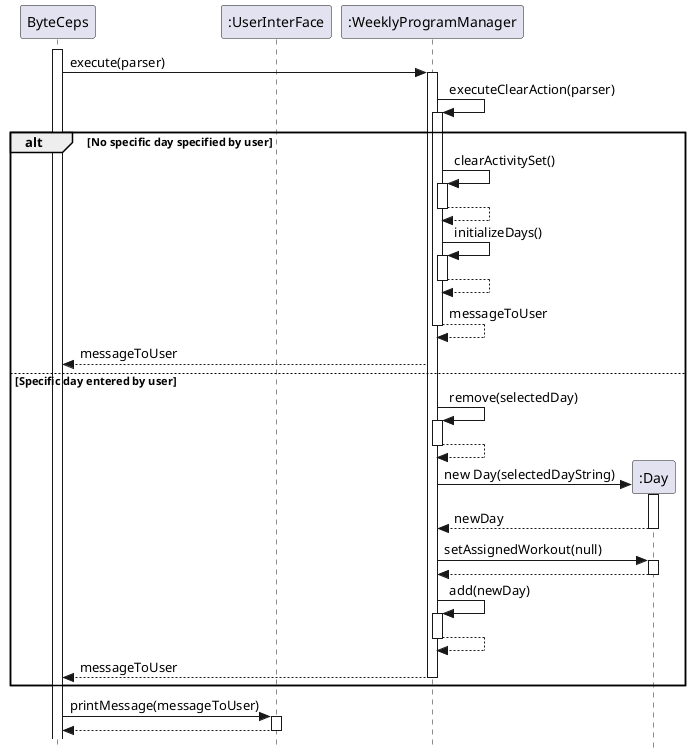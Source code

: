 @startuml SequenceDiagram
skinparam classAttributeIconSize 0
skinparam style strictuml

participant ByteCeps
participant ":UserInterFace" as UserInterface
participant ":WeeklyProgramManager"

    activate ByteCeps
    ByteCeps -> ":WeeklyProgramManager" : execute(parser)
    activate ":WeeklyProgramManager"
    ":WeeklyProgramManager" -> ":WeeklyProgramManager" : executeClearAction(parser)
    activate ":WeeklyProgramManager"
    alt No specific day specified by user
        ":WeeklyProgramManager" -> ":WeeklyProgramManager" : clearActivitySet()
        activate ":WeeklyProgramManager"
        ":WeeklyProgramManager" --> ":WeeklyProgramManager":
        deactivate ":WeeklyProgramManager"
        ":WeeklyProgramManager" -> ":WeeklyProgramManager" : initializeDays()
        activate ":WeeklyProgramManager"
        ":WeeklyProgramManager" --> ":WeeklyProgramManager":
        deactivate ":WeeklyProgramManager"
        ":WeeklyProgramManager" --> ":WeeklyProgramManager": messageToUser
        deactivate ":WeeklyProgramManager"
        ":WeeklyProgramManager" --> ByteCeps: messageToUser
    else Specific day entered by user
        ":WeeklyProgramManager" -> ":WeeklyProgramManager" : remove(selectedDay)
        activate ":WeeklyProgramManager"
        ":WeeklyProgramManager" --> ":WeeklyProgramManager":
        deactivate ":WeeklyProgramManager"
        create Day as ":Day"
        ":WeeklyProgramManager" -> Day : new Day(selectedDayString)
        activate Day
        Day --> ":WeeklyProgramManager" : newDay
        deactivate Day
        ":WeeklyProgramManager" -> Day : setAssignedWorkout(null)
        activate Day
        Day --> ":WeeklyProgramManager" :
        deactivate Day
        ":WeeklyProgramManager" -> ":WeeklyProgramManager" : add(newDay)
        activate ":WeeklyProgramManager"
        ":WeeklyProgramManager" --> ":WeeklyProgramManager":
        deactivate ":WeeklyProgramManager"
        ":WeeklyProgramManager" --> ByteCeps: messageToUser
        deactivate ":WeeklyProgramManager"
    end

    ByteCeps -> UserInterface: printMessage(messageToUser)
    activate UserInterface
    UserInterface --> ByteCeps :
    deactivate UserInterface


@enduml
